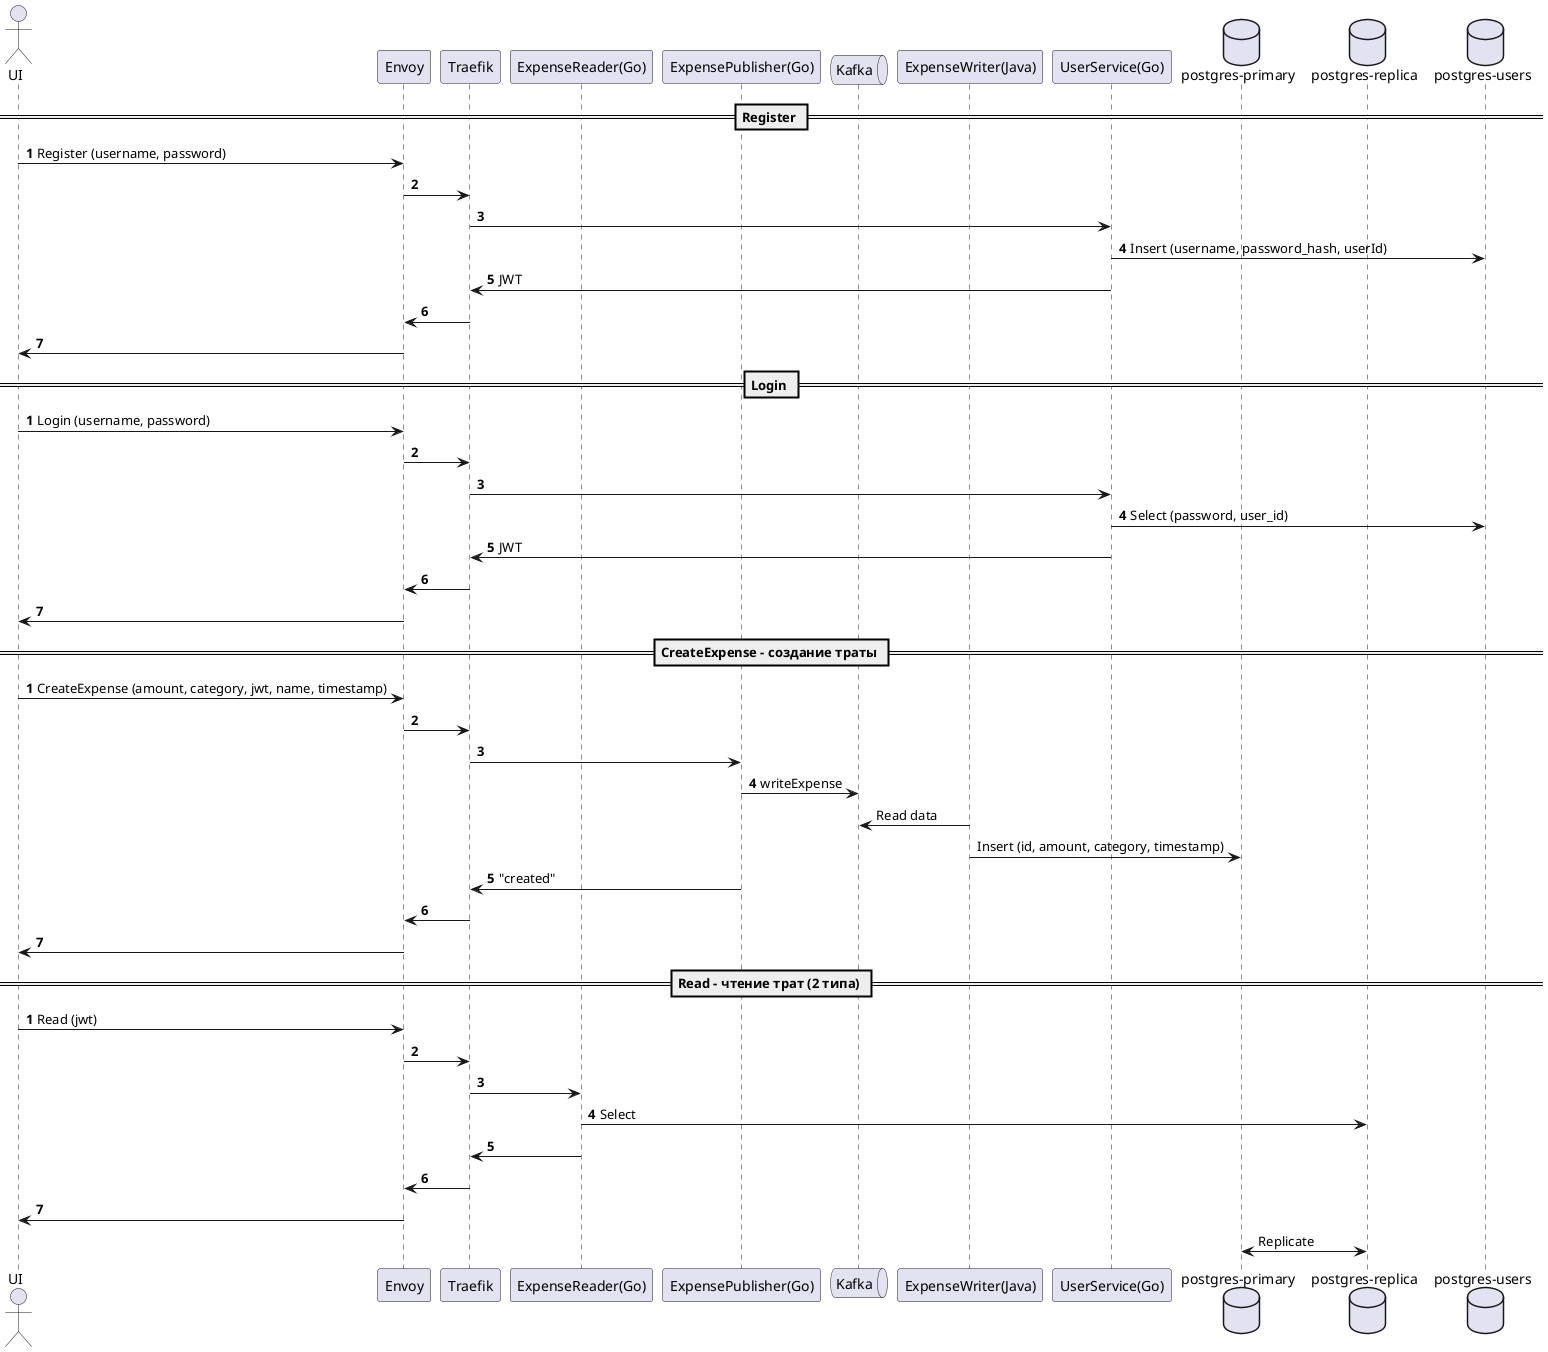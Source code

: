 @startuml
actor UI
participant Envoy
participant Traefik
participant "ExpenseReader(Go)"
participant "ExpensePublisher(Go)"
queue Kafka
participant "ExpenseWriter(Java)"
participant "UserService(Go)"
database "postgres-primary"
database "postgres-replica"
database "postgres-users"
== Register ==
autonumber 1
UI -> Envoy: Register (username, password)
Envoy -> Traefik
Traefik -> "UserService(Go)"
"UserService(Go)" -> "postgres-users": Insert (username, password_hash, userId)
"UserService(Go)" -> Traefik: JWT
Traefik -> Envoy
Envoy -> UI
== Login ==
autonumber 1
UI -> Envoy: Login (username, password)
Envoy -> Traefik
Traefik -> "UserService(Go)"
"UserService(Go)" -> "postgres-users": Select (password, user_id)
"UserService(Go)" -> Traefik: JWT
Traefik -> Envoy
Envoy -> UI
autonumber 1
== CreateExpense - создание траты ==
UI -> Envoy: CreateExpense (amount, category, jwt, name, timestamp)
Envoy -> Traefik
Traefik -> "ExpensePublisher(Go)"
"ExpensePublisher(Go)" -> Kafka: writeExpense
autonumber stop
"ExpenseWriter(Java)" -> Kafka: Read data
"ExpenseWriter(Java)" -> "postgres-primary": Insert (id, amount, category, timestamp)
autonumber resume
"ExpensePublisher(Go)" -> Traefik: "created"
Traefik -> Envoy
Envoy -> UI
autonumber 1
== Read - чтение трат (2 типа) ==
UI -> Envoy: Read (jwt)
Envoy -> Traefik
Traefik -> "ExpenseReader(Go)"
"ExpenseReader(Go)" -> "postgres-replica": Select
"ExpenseReader(Go)" -> Traefik:
Traefik -> Envoy
Envoy -> UI
autonumber stop
"postgres-replica" <-> "postgres-primary": Replicate
@enduml